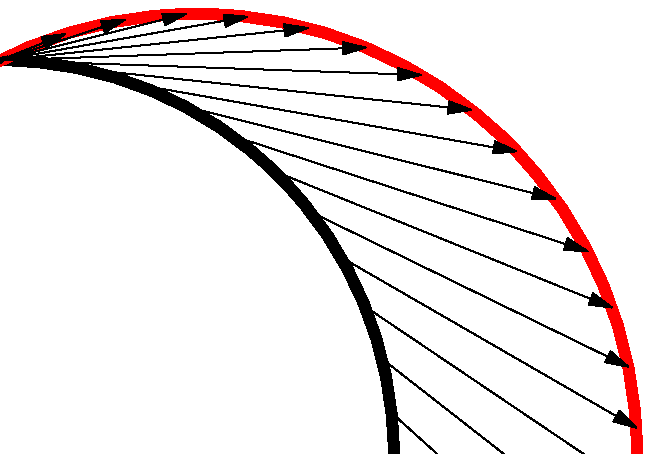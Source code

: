 % circlespeedprofile.mp
% L. Nobre G.
% 2012

prologues := 1;

beginfig(1);
  numeric u, s, a, ai, as, af, dist, b, ray;
  pen one;
  pair poi, ref, tip, cen, contactpoi, toppoi;
  u = 10cm;
  s = 0.5;
  ai = 270;
  as = -8;
  af = -90-as;
  one = pencircle scaled 0.015u;
  draw (-0.5u*(1+s,1))--(u,-0.5u) withpen one withcolor 0.5white;
  draw fullcircle scaled u withpen one;
  contactpoi = (0,-0.5u);
  toppoi = (0,0.5u);
  cen = 0.5*(contactpoi+toppoi+(s*u,0));
  ray = abs( cen-toppoi );
  draw fullcircle scaled 2ray shifted cen withpen one withcolor red;
  ref = (0,-0.5u);
  ahangle := 30;
  ahlength := 0.03u;
  for a=ai step as until af:
    poi := 0.5u*dir(a);
    dist := abs( poi-ref );
    tip := poi+s*dist*dir(0.5*a-45);
    drawarrow poi--tip;
  endfor;
  % path prof;
  % prof = for a=ai step as until af:
  %     hide( poi := 0.5u*dir(a);
  %     dist := abs( poi-ref);
  %     tip := (poi+s*dist*dir(0.5*a-45));
  %     drawarrow poi--tip;)
  %     tip.. endfor cycle;
  %  draw prof withpen one withcolor red;
endfig;
 
end.